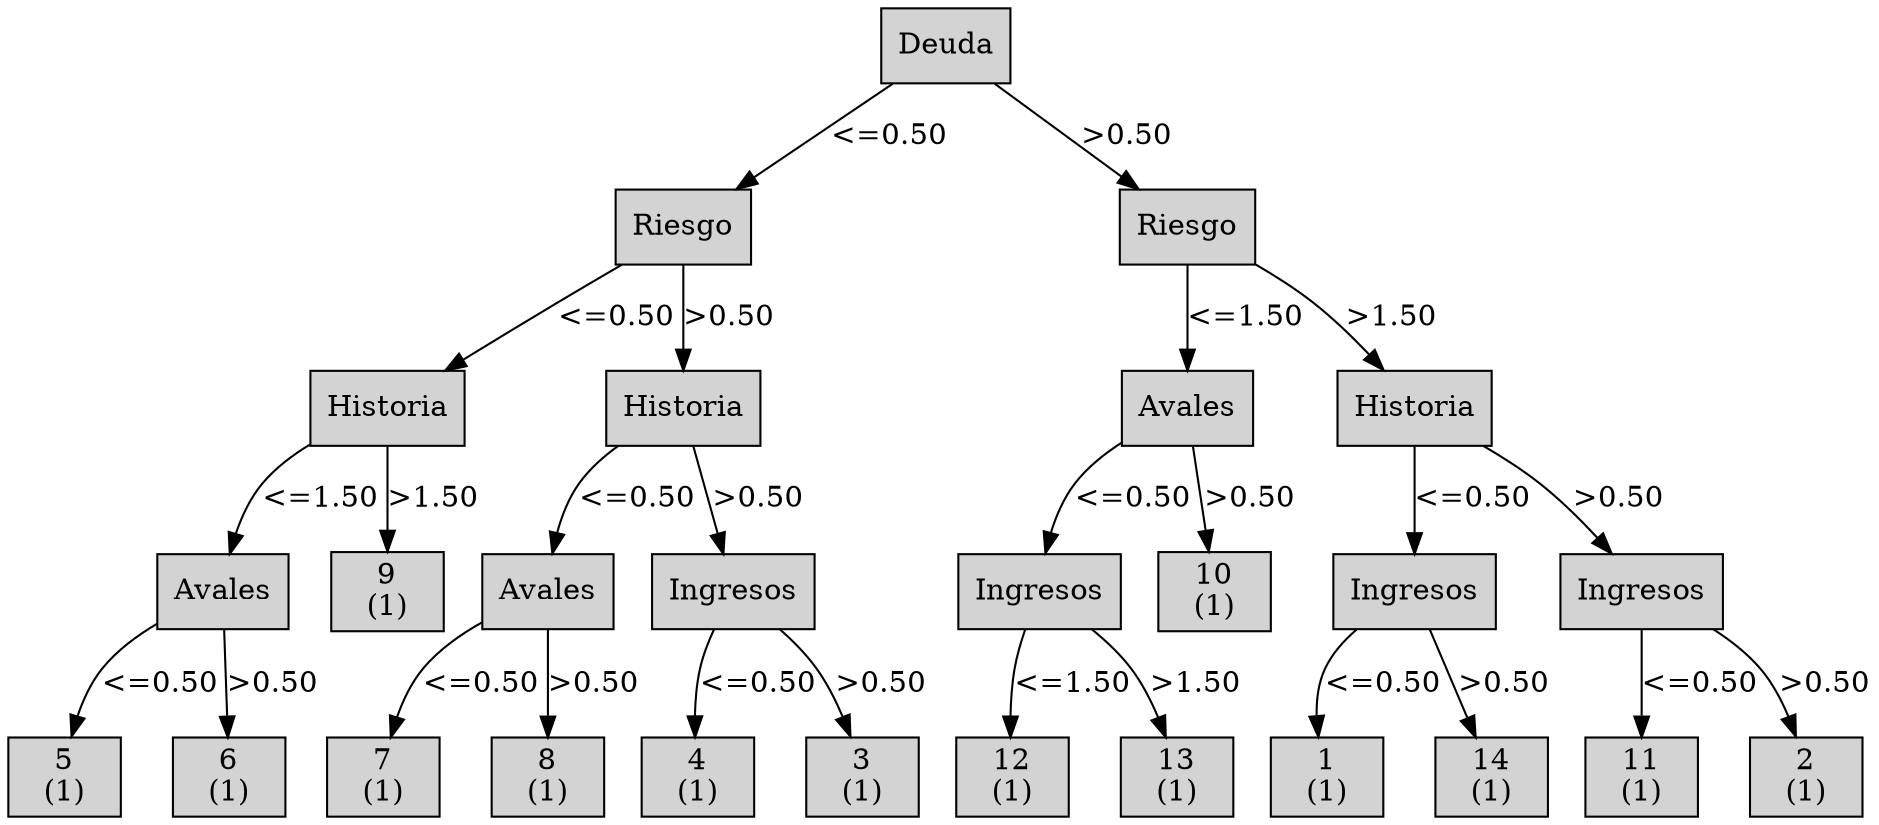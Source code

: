 digraph ID3_Tree {
"0" [shape=box, style=filled, label="Deuda
", weight=1]
"1" [shape=box, style=filled, label="Riesgo
", weight=2]
0 -> 1 [ label = "<=0.50"];
"2" [shape=box, style=filled, label="Historia
", weight=3]
1 -> 2 [ label = "<=0.50"];
"3" [shape=box, style=filled, label="Avales
", weight=4]
2 -> 3 [ label = "<=1.50"];
"4" [shape=box, style=filled, label="5
(1)
", weight=5]
3 -> 4 [ label = "<=0.50"];
"5" [shape=box, style=filled, label="6
(1)
", weight=5]
3 -> 5 [ label = ">0.50"];
"6" [shape=box, style=filled, label="9
(1)
", weight=4]
2 -> 6 [ label = ">1.50"];
"7" [shape=box, style=filled, label="Historia
", weight=3]
1 -> 7 [ label = ">0.50"];
"8" [shape=box, style=filled, label="Avales
", weight=4]
7 -> 8 [ label = "<=0.50"];
"9" [shape=box, style=filled, label="7
(1)
", weight=5]
8 -> 9 [ label = "<=0.50"];
"10" [shape=box, style=filled, label="8
(1)
", weight=5]
8 -> 10 [ label = ">0.50"];
"11" [shape=box, style=filled, label="Ingresos
", weight=4]
7 -> 11 [ label = ">0.50"];
"12" [shape=box, style=filled, label="4
(1)
", weight=5]
11 -> 12 [ label = "<=0.50"];
"13" [shape=box, style=filled, label="3
(1)
", weight=5]
11 -> 13 [ label = ">0.50"];
"14" [shape=box, style=filled, label="Riesgo
", weight=2]
0 -> 14 [ label = ">0.50"];
"15" [shape=box, style=filled, label="Avales
", weight=3]
14 -> 15 [ label = "<=1.50"];
"16" [shape=box, style=filled, label="Ingresos
", weight=4]
15 -> 16 [ label = "<=0.50"];
"17" [shape=box, style=filled, label="12
(1)
", weight=5]
16 -> 17 [ label = "<=1.50"];
"18" [shape=box, style=filled, label="13
(1)
", weight=5]
16 -> 18 [ label = ">1.50"];
"19" [shape=box, style=filled, label="10
(1)
", weight=4]
15 -> 19 [ label = ">0.50"];
"20" [shape=box, style=filled, label="Historia
", weight=3]
14 -> 20 [ label = ">1.50"];
"21" [shape=box, style=filled, label="Ingresos
", weight=4]
20 -> 21 [ label = "<=0.50"];
"22" [shape=box, style=filled, label="1
(1)
", weight=5]
21 -> 22 [ label = "<=0.50"];
"23" [shape=box, style=filled, label="14
(1)
", weight=5]
21 -> 23 [ label = ">0.50"];
"24" [shape=box, style=filled, label="Ingresos
", weight=4]
20 -> 24 [ label = ">0.50"];
"25" [shape=box, style=filled, label="11
(1)
", weight=5]
24 -> 25 [ label = "<=0.50"];
"26" [shape=box, style=filled, label="2
(1)
", weight=5]
24 -> 26 [ label = ">0.50"];
{rank=same; 0;};
{rank=same; 1;14;};
{rank=same; 2;7;15;20;};
{rank=same; 3;6;8;11;16;19;21;24;};
{rank=same; 4;5;9;10;12;13;17;18;22;23;25;26;};
}